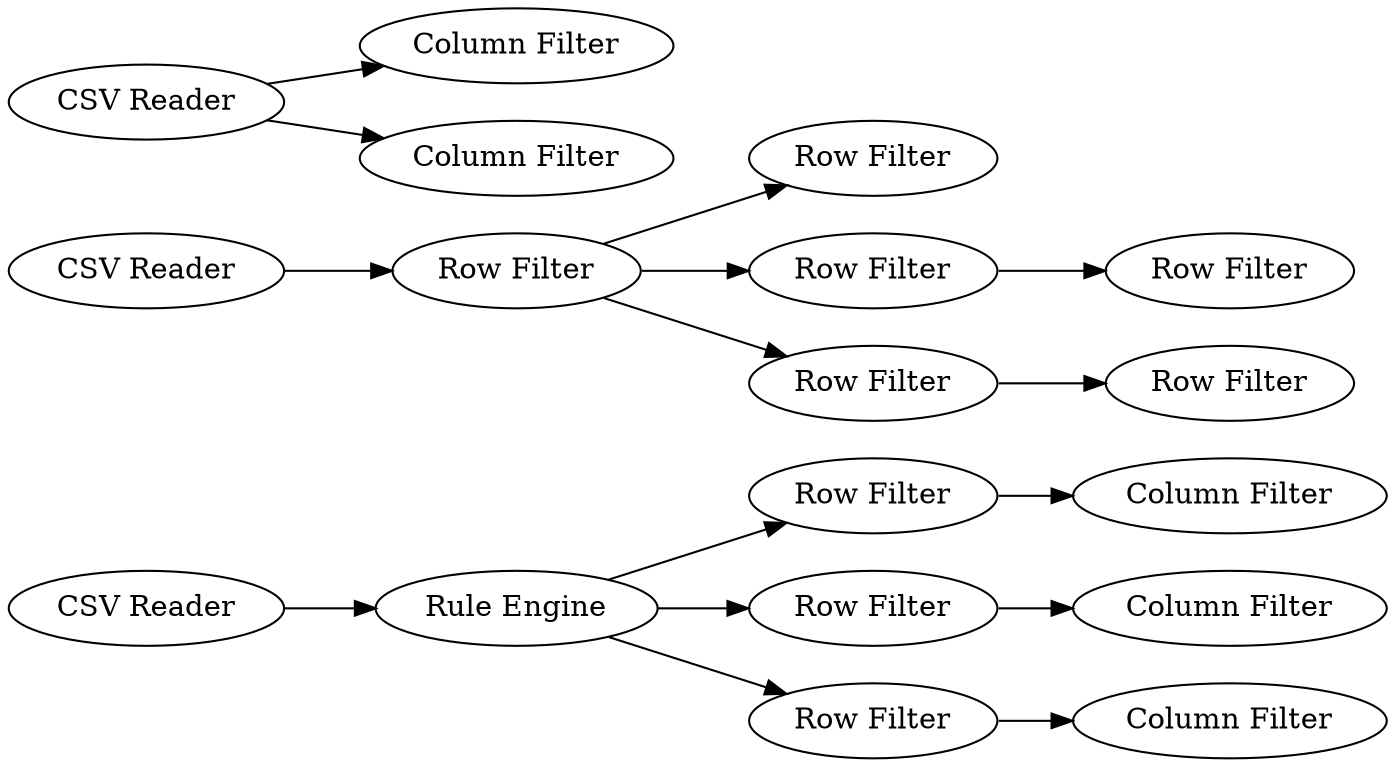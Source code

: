 digraph {
	"5143394799421118289_39" [label="Row Filter"]
	"5143394799421118289_37" [label="CSV Reader"]
	"5143394799421118289_28" [label="Row Filter"]
	"5143394799421118289_1" [label="CSV Reader"]
	"5143394799421118289_38" [label="Row Filter"]
	"5143394799421118289_33" [label="Column Filter"]
	"5143394799421118289_31" [label="Row Filter"]
	"5143394799421118289_34" [label="Column Filter"]
	"5143394799421118289_32" [label="Row Filter"]
	"5143394799421118289_29" [label="Row Filter"]
	"5143394799421118289_27" [label="Row Filter"]
	"5143394799421118289_35" [label="CSV Reader"]
	"5143394799421118289_30" [label="Row Filter"]
	"5143394799421118289_42" [label="Column Filter"]
	"5143394799421118289_41" [label="Row Filter"]
	"5143394799421118289_40" [label="Column Filter"]
	"5143394799421118289_43" [label="Column Filter"]
	"5143394799421118289_36" [label="Rule Engine"]
	"5143394799421118289_37" -> "5143394799421118289_36"
	"5143394799421118289_41" -> "5143394799421118289_43"
	"5143394799421118289_27" -> "5143394799421118289_29"
	"5143394799421118289_36" -> "5143394799421118289_38"
	"5143394799421118289_36" -> "5143394799421118289_39"
	"5143394799421118289_1" -> "5143394799421118289_27"
	"5143394799421118289_38" -> "5143394799421118289_40"
	"5143394799421118289_39" -> "5143394799421118289_42"
	"5143394799421118289_29" -> "5143394799421118289_32"
	"5143394799421118289_36" -> "5143394799421118289_41"
	"5143394799421118289_35" -> "5143394799421118289_34"
	"5143394799421118289_30" -> "5143394799421118289_31"
	"5143394799421118289_35" -> "5143394799421118289_33"
	"5143394799421118289_27" -> "5143394799421118289_30"
	"5143394799421118289_27" -> "5143394799421118289_28"
	rankdir=LR
}
